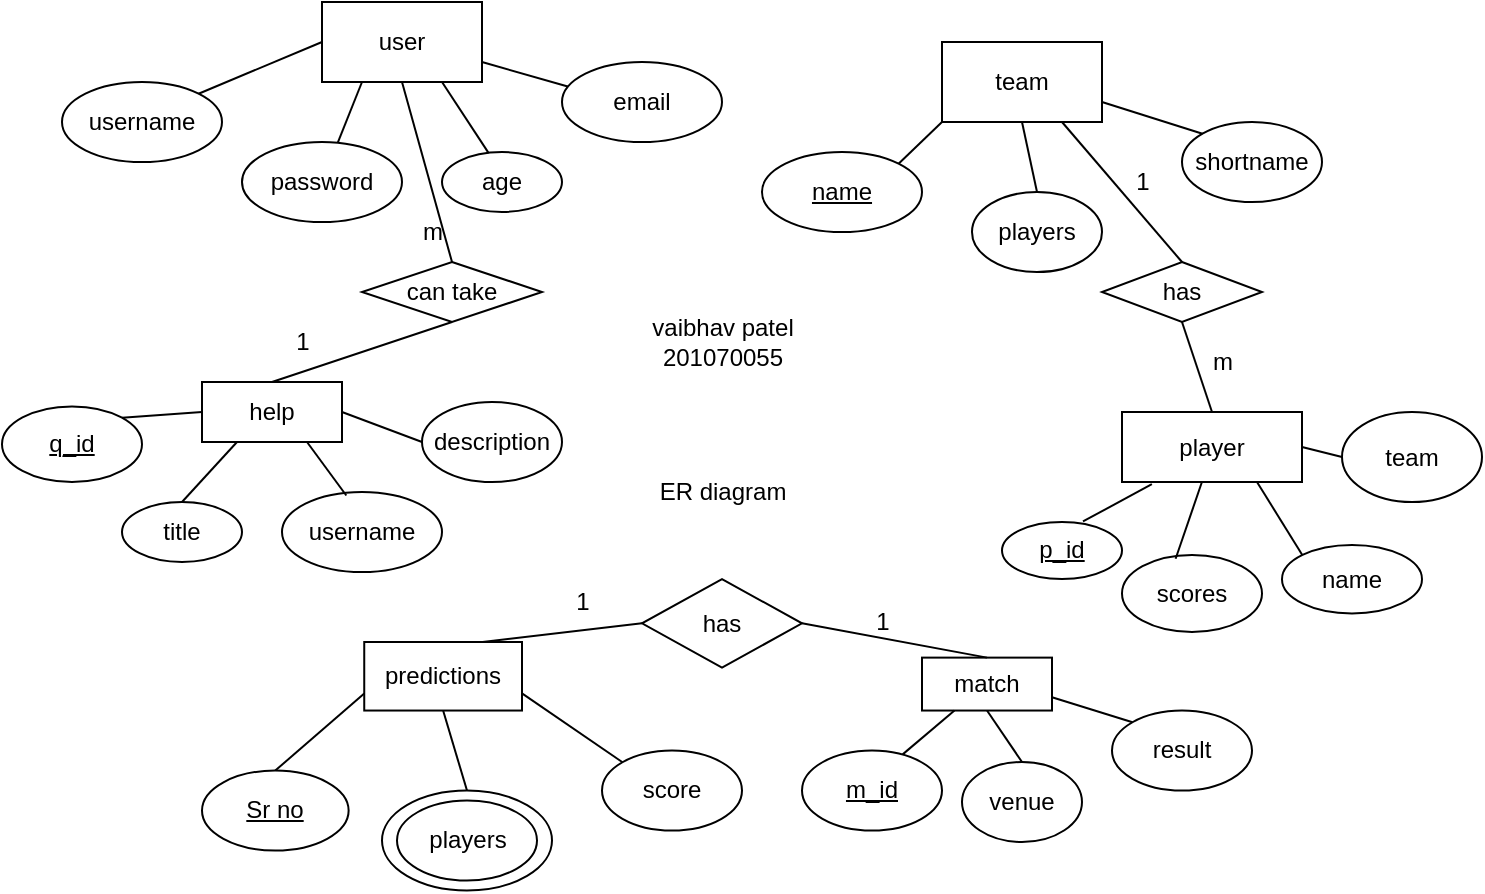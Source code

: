 <mxfile version="21.1.2" type="device">
  <diagram id="R2lEEEUBdFMjLlhIrx00" name="Page-1">
    <mxGraphModel dx="973" dy="469" grid="0" gridSize="10" guides="1" tooltips="1" connect="1" arrows="1" fold="1" page="1" pageScale="1" pageWidth="850" pageHeight="1100" math="0" shadow="0" extFonts="Permanent Marker^https://fonts.googleapis.com/css?family=Permanent+Marker">
      <root>
        <mxCell id="0" />
        <mxCell id="1" parent="0" />
        <mxCell id="-XtU3VHw3T-TJxtxuw-9-1" value="user" style="rounded=0;whiteSpace=wrap;html=1;" parent="1" vertex="1">
          <mxGeometry x="250" y="70" width="80" height="40" as="geometry" />
        </mxCell>
        <mxCell id="-XtU3VHw3T-TJxtxuw-9-2" value="team" style="rounded=0;whiteSpace=wrap;html=1;" parent="1" vertex="1">
          <mxGeometry x="560" y="90" width="80" height="40" as="geometry" />
        </mxCell>
        <mxCell id="-XtU3VHw3T-TJxtxuw-9-3" value="help" style="rounded=0;whiteSpace=wrap;html=1;" parent="1" vertex="1">
          <mxGeometry x="190" y="260" width="70" height="30" as="geometry" />
        </mxCell>
        <mxCell id="-XtU3VHw3T-TJxtxuw-9-4" value="player" style="rounded=0;whiteSpace=wrap;html=1;" parent="1" vertex="1">
          <mxGeometry x="650" y="275" width="90" height="35" as="geometry" />
        </mxCell>
        <mxCell id="-XtU3VHw3T-TJxtxuw-9-5" value="predictions" style="rounded=0;whiteSpace=wrap;html=1;rotation=0;" parent="1" vertex="1">
          <mxGeometry x="271.12" y="390" width="78.88" height="34.27" as="geometry" />
        </mxCell>
        <mxCell id="-XtU3VHw3T-TJxtxuw-9-6" value="&lt;u&gt;Sr no&lt;/u&gt;" style="ellipse;whiteSpace=wrap;html=1;" parent="1" vertex="1">
          <mxGeometry x="190" y="454.27" width="73.32" height="40" as="geometry" />
        </mxCell>
        <mxCell id="-XtU3VHw3T-TJxtxuw-9-7" value="score" style="ellipse;whiteSpace=wrap;html=1;" parent="1" vertex="1">
          <mxGeometry x="390" y="444.27" width="70" height="40" as="geometry" />
        </mxCell>
        <mxCell id="-XtU3VHw3T-TJxtxuw-9-8" value="" style="ellipse;whiteSpace=wrap;html=1;" parent="1" vertex="1">
          <mxGeometry x="280" y="464.27" width="85" height="50" as="geometry" />
        </mxCell>
        <mxCell id="-XtU3VHw3T-TJxtxuw-9-9" value="players" style="ellipse;whiteSpace=wrap;html=1;" parent="1" vertex="1">
          <mxGeometry x="287.5" y="469.27" width="70" height="40" as="geometry" />
        </mxCell>
        <mxCell id="-XtU3VHw3T-TJxtxuw-9-10" value="&lt;u&gt;p_id&lt;/u&gt;" style="ellipse;whiteSpace=wrap;html=1;" parent="1" vertex="1">
          <mxGeometry x="590" y="330" width="60" height="28.54" as="geometry" />
        </mxCell>
        <mxCell id="-XtU3VHw3T-TJxtxuw-9-11" value="scores" style="ellipse;whiteSpace=wrap;html=1;" parent="1" vertex="1">
          <mxGeometry x="650" y="346.46" width="70" height="38.54" as="geometry" />
        </mxCell>
        <mxCell id="-XtU3VHw3T-TJxtxuw-9-12" value="name" style="ellipse;whiteSpace=wrap;html=1;" parent="1" vertex="1">
          <mxGeometry x="730" y="341.46" width="70" height="34.27" as="geometry" />
        </mxCell>
        <mxCell id="-XtU3VHw3T-TJxtxuw-9-13" value="team" style="ellipse;whiteSpace=wrap;html=1;" parent="1" vertex="1">
          <mxGeometry x="760" y="275" width="70" height="45" as="geometry" />
        </mxCell>
        <mxCell id="-XtU3VHw3T-TJxtxuw-9-14" value="&lt;u&gt;q_id&lt;/u&gt;" style="ellipse;whiteSpace=wrap;html=1;" parent="1" vertex="1">
          <mxGeometry x="90" y="272.19" width="70" height="37.81" as="geometry" />
        </mxCell>
        <mxCell id="-XtU3VHw3T-TJxtxuw-9-15" value="title" style="ellipse;whiteSpace=wrap;html=1;" parent="1" vertex="1">
          <mxGeometry x="150" y="320" width="60" height="30" as="geometry" />
        </mxCell>
        <mxCell id="-XtU3VHw3T-TJxtxuw-9-16" value="username" style="ellipse;whiteSpace=wrap;html=1;" parent="1" vertex="1">
          <mxGeometry x="230" y="315" width="80" height="40" as="geometry" />
        </mxCell>
        <mxCell id="-XtU3VHw3T-TJxtxuw-9-17" value="description" style="ellipse;whiteSpace=wrap;html=1;" parent="1" vertex="1">
          <mxGeometry x="300" y="270" width="70" height="40" as="geometry" />
        </mxCell>
        <mxCell id="-XtU3VHw3T-TJxtxuw-9-18" value="username" style="ellipse;whiteSpace=wrap;html=1;" parent="1" vertex="1">
          <mxGeometry x="120" y="110" width="80" height="40" as="geometry" />
        </mxCell>
        <mxCell id="-XtU3VHw3T-TJxtxuw-9-19" value="password" style="ellipse;whiteSpace=wrap;html=1;" parent="1" vertex="1">
          <mxGeometry x="210" y="140" width="80" height="40" as="geometry" />
        </mxCell>
        <mxCell id="-XtU3VHw3T-TJxtxuw-9-20" value="age" style="ellipse;whiteSpace=wrap;html=1;" parent="1" vertex="1">
          <mxGeometry x="310" y="145" width="60" height="30" as="geometry" />
        </mxCell>
        <mxCell id="-XtU3VHw3T-TJxtxuw-9-21" value="email" style="ellipse;whiteSpace=wrap;html=1;" parent="1" vertex="1">
          <mxGeometry x="370" y="100" width="80" height="40" as="geometry" />
        </mxCell>
        <mxCell id="-XtU3VHw3T-TJxtxuw-9-22" value="&lt;u&gt;name&lt;/u&gt;" style="ellipse;whiteSpace=wrap;html=1;" parent="1" vertex="1">
          <mxGeometry x="470" y="145" width="80" height="40" as="geometry" />
        </mxCell>
        <mxCell id="-XtU3VHw3T-TJxtxuw-9-23" value="players" style="ellipse;whiteSpace=wrap;html=1;" parent="1" vertex="1">
          <mxGeometry x="575" y="165" width="65" height="40" as="geometry" />
        </mxCell>
        <mxCell id="-XtU3VHw3T-TJxtxuw-9-24" value="shortname" style="ellipse;whiteSpace=wrap;html=1;" parent="1" vertex="1">
          <mxGeometry x="680" y="130" width="70" height="40" as="geometry" />
        </mxCell>
        <mxCell id="-XtU3VHw3T-TJxtxuw-9-25" value="" style="endArrow=none;html=1;rounded=0;exitX=1;exitY=0;exitDx=0;exitDy=0;entryX=0;entryY=0.5;entryDx=0;entryDy=0;" parent="1" source="-XtU3VHw3T-TJxtxuw-9-18" target="-XtU3VHw3T-TJxtxuw-9-1" edge="1">
          <mxGeometry width="50" height="50" relative="1" as="geometry">
            <mxPoint x="400" y="240" as="sourcePoint" />
            <mxPoint x="450" y="190" as="targetPoint" />
          </mxGeometry>
        </mxCell>
        <mxCell id="-XtU3VHw3T-TJxtxuw-9-26" value="" style="endArrow=none;html=1;rounded=0;entryX=0.25;entryY=1;entryDx=0;entryDy=0;" parent="1" source="-XtU3VHw3T-TJxtxuw-9-19" target="-XtU3VHw3T-TJxtxuw-9-1" edge="1">
          <mxGeometry width="50" height="50" relative="1" as="geometry">
            <mxPoint x="400" y="240" as="sourcePoint" />
            <mxPoint x="450" y="190" as="targetPoint" />
          </mxGeometry>
        </mxCell>
        <mxCell id="-XtU3VHw3T-TJxtxuw-9-27" value="" style="endArrow=none;html=1;rounded=0;entryX=0.75;entryY=1;entryDx=0;entryDy=0;exitX=0.389;exitY=0.019;exitDx=0;exitDy=0;exitPerimeter=0;" parent="1" source="-XtU3VHw3T-TJxtxuw-9-20" target="-XtU3VHw3T-TJxtxuw-9-1" edge="1">
          <mxGeometry width="50" height="50" relative="1" as="geometry">
            <mxPoint x="400" y="240" as="sourcePoint" />
            <mxPoint x="450" y="190" as="targetPoint" />
          </mxGeometry>
        </mxCell>
        <mxCell id="-XtU3VHw3T-TJxtxuw-9-28" value="" style="endArrow=none;html=1;rounded=0;exitX=1;exitY=0.75;exitDx=0;exitDy=0;entryX=0.036;entryY=0.306;entryDx=0;entryDy=0;entryPerimeter=0;" parent="1" source="-XtU3VHw3T-TJxtxuw-9-1" target="-XtU3VHw3T-TJxtxuw-9-21" edge="1">
          <mxGeometry width="50" height="50" relative="1" as="geometry">
            <mxPoint x="400" y="240" as="sourcePoint" />
            <mxPoint x="450" y="190" as="targetPoint" />
          </mxGeometry>
        </mxCell>
        <mxCell id="-XtU3VHw3T-TJxtxuw-9-29" value="" style="endArrow=none;html=1;rounded=0;exitX=1;exitY=0.5;exitDx=0;exitDy=0;entryX=0;entryY=0.5;entryDx=0;entryDy=0;" parent="1" source="-XtU3VHw3T-TJxtxuw-9-3" target="-XtU3VHw3T-TJxtxuw-9-17" edge="1">
          <mxGeometry width="50" height="50" relative="1" as="geometry">
            <mxPoint x="400" y="240" as="sourcePoint" />
            <mxPoint x="450" y="190" as="targetPoint" />
          </mxGeometry>
        </mxCell>
        <mxCell id="-XtU3VHw3T-TJxtxuw-9-30" value="" style="endArrow=none;html=1;rounded=0;exitX=0.75;exitY=1;exitDx=0;exitDy=0;entryX=0.402;entryY=0.044;entryDx=0;entryDy=0;entryPerimeter=0;" parent="1" source="-XtU3VHw3T-TJxtxuw-9-3" target="-XtU3VHw3T-TJxtxuw-9-16" edge="1">
          <mxGeometry width="50" height="50" relative="1" as="geometry">
            <mxPoint x="400" y="240" as="sourcePoint" />
            <mxPoint x="260" y="310" as="targetPoint" />
          </mxGeometry>
        </mxCell>
        <mxCell id="-XtU3VHw3T-TJxtxuw-9-31" value="" style="endArrow=none;html=1;rounded=0;exitX=0.5;exitY=0;exitDx=0;exitDy=0;entryX=0.25;entryY=1;entryDx=0;entryDy=0;" parent="1" source="-XtU3VHw3T-TJxtxuw-9-15" target="-XtU3VHw3T-TJxtxuw-9-3" edge="1">
          <mxGeometry width="50" height="50" relative="1" as="geometry">
            <mxPoint x="400" y="240" as="sourcePoint" />
            <mxPoint x="450" y="190" as="targetPoint" />
          </mxGeometry>
        </mxCell>
        <mxCell id="-XtU3VHw3T-TJxtxuw-9-32" value="" style="endArrow=none;html=1;rounded=0;exitX=1;exitY=0;exitDx=0;exitDy=0;entryX=0;entryY=0.5;entryDx=0;entryDy=0;" parent="1" source="-XtU3VHw3T-TJxtxuw-9-14" target="-XtU3VHw3T-TJxtxuw-9-3" edge="1">
          <mxGeometry width="50" height="50" relative="1" as="geometry">
            <mxPoint x="400" y="240" as="sourcePoint" />
            <mxPoint x="450" y="190" as="targetPoint" />
          </mxGeometry>
        </mxCell>
        <mxCell id="-XtU3VHw3T-TJxtxuw-9-33" value="" style="endArrow=none;html=1;rounded=0;exitX=0.5;exitY=0;exitDx=0;exitDy=0;entryX=0;entryY=0.75;entryDx=0;entryDy=0;" parent="1" source="-XtU3VHw3T-TJxtxuw-9-6" target="-XtU3VHw3T-TJxtxuw-9-5" edge="1">
          <mxGeometry width="50" height="50" relative="1" as="geometry">
            <mxPoint x="270" y="404.27" as="sourcePoint" />
            <mxPoint x="320" y="354.27" as="targetPoint" />
          </mxGeometry>
        </mxCell>
        <mxCell id="-XtU3VHw3T-TJxtxuw-9-34" value="" style="endArrow=none;html=1;rounded=0;exitX=0.5;exitY=0;exitDx=0;exitDy=0;entryX=0.5;entryY=1;entryDx=0;entryDy=0;" parent="1" source="-XtU3VHw3T-TJxtxuw-9-8" target="-XtU3VHw3T-TJxtxuw-9-5" edge="1">
          <mxGeometry width="50" height="50" relative="1" as="geometry">
            <mxPoint x="270" y="404.27" as="sourcePoint" />
            <mxPoint x="320" y="354.27" as="targetPoint" />
          </mxGeometry>
        </mxCell>
        <mxCell id="-XtU3VHw3T-TJxtxuw-9-36" value="" style="endArrow=none;html=1;rounded=0;exitX=0;exitY=0;exitDx=0;exitDy=0;entryX=1;entryY=0.75;entryDx=0;entryDy=0;" parent="1" source="-XtU3VHw3T-TJxtxuw-9-7" target="-XtU3VHw3T-TJxtxuw-9-5" edge="1">
          <mxGeometry width="50" height="50" relative="1" as="geometry">
            <mxPoint x="270" y="404.27" as="sourcePoint" />
            <mxPoint x="320" y="354.27" as="targetPoint" />
          </mxGeometry>
        </mxCell>
        <mxCell id="-XtU3VHw3T-TJxtxuw-9-37" value="" style="endArrow=none;html=1;rounded=0;exitX=0.166;exitY=1.031;exitDx=0;exitDy=0;exitPerimeter=0;entryX=0.675;entryY=-0.009;entryDx=0;entryDy=0;entryPerimeter=0;" parent="1" source="-XtU3VHw3T-TJxtxuw-9-4" target="-XtU3VHw3T-TJxtxuw-9-10" edge="1">
          <mxGeometry width="50" height="50" relative="1" as="geometry">
            <mxPoint x="400" y="370" as="sourcePoint" />
            <mxPoint x="450" y="320" as="targetPoint" />
          </mxGeometry>
        </mxCell>
        <mxCell id="-XtU3VHw3T-TJxtxuw-9-38" value="" style="endArrow=none;html=1;rounded=0;entryX=0.444;entryY=1;entryDx=0;entryDy=0;entryPerimeter=0;exitX=0.383;exitY=0.05;exitDx=0;exitDy=0;exitPerimeter=0;" parent="1" source="-XtU3VHw3T-TJxtxuw-9-11" target="-XtU3VHw3T-TJxtxuw-9-4" edge="1">
          <mxGeometry width="50" height="50" relative="1" as="geometry">
            <mxPoint x="680" y="340" as="sourcePoint" />
            <mxPoint x="450" y="320" as="targetPoint" />
          </mxGeometry>
        </mxCell>
        <mxCell id="-XtU3VHw3T-TJxtxuw-9-39" value="" style="endArrow=none;html=1;rounded=0;entryX=0.75;entryY=1;entryDx=0;entryDy=0;exitX=0;exitY=0;exitDx=0;exitDy=0;" parent="1" source="-XtU3VHw3T-TJxtxuw-9-12" target="-XtU3VHw3T-TJxtxuw-9-4" edge="1">
          <mxGeometry width="50" height="50" relative="1" as="geometry">
            <mxPoint x="400" y="370" as="sourcePoint" />
            <mxPoint x="450" y="320" as="targetPoint" />
          </mxGeometry>
        </mxCell>
        <mxCell id="-XtU3VHw3T-TJxtxuw-9-40" value="" style="endArrow=none;html=1;rounded=0;exitX=1;exitY=0.5;exitDx=0;exitDy=0;entryX=0;entryY=0.5;entryDx=0;entryDy=0;" parent="1" source="-XtU3VHw3T-TJxtxuw-9-4" target="-XtU3VHw3T-TJxtxuw-9-13" edge="1">
          <mxGeometry width="50" height="50" relative="1" as="geometry">
            <mxPoint x="400" y="370" as="sourcePoint" />
            <mxPoint x="450" y="320" as="targetPoint" />
          </mxGeometry>
        </mxCell>
        <mxCell id="-XtU3VHw3T-TJxtxuw-9-41" value="" style="endArrow=none;html=1;rounded=0;exitX=1;exitY=0;exitDx=0;exitDy=0;entryX=0;entryY=1;entryDx=0;entryDy=0;" parent="1" source="-XtU3VHw3T-TJxtxuw-9-22" target="-XtU3VHw3T-TJxtxuw-9-2" edge="1">
          <mxGeometry width="50" height="50" relative="1" as="geometry">
            <mxPoint x="400" y="240" as="sourcePoint" />
            <mxPoint x="450" y="190" as="targetPoint" />
          </mxGeometry>
        </mxCell>
        <mxCell id="-XtU3VHw3T-TJxtxuw-9-42" value="" style="endArrow=none;html=1;rounded=0;exitX=0.5;exitY=0;exitDx=0;exitDy=0;entryX=0.5;entryY=1;entryDx=0;entryDy=0;" parent="1" source="-XtU3VHw3T-TJxtxuw-9-23" target="-XtU3VHw3T-TJxtxuw-9-2" edge="1">
          <mxGeometry width="50" height="50" relative="1" as="geometry">
            <mxPoint x="400" y="240" as="sourcePoint" />
            <mxPoint x="450" y="190" as="targetPoint" />
          </mxGeometry>
        </mxCell>
        <mxCell id="-XtU3VHw3T-TJxtxuw-9-43" value="" style="endArrow=none;html=1;rounded=0;exitX=0;exitY=0;exitDx=0;exitDy=0;entryX=1;entryY=0.75;entryDx=0;entryDy=0;" parent="1" source="-XtU3VHw3T-TJxtxuw-9-24" target="-XtU3VHw3T-TJxtxuw-9-2" edge="1">
          <mxGeometry width="50" height="50" relative="1" as="geometry">
            <mxPoint x="400" y="240" as="sourcePoint" />
            <mxPoint x="450" y="190" as="targetPoint" />
          </mxGeometry>
        </mxCell>
        <mxCell id="-XtU3VHw3T-TJxtxuw-9-44" value="can take" style="rhombus;whiteSpace=wrap;html=1;" parent="1" vertex="1">
          <mxGeometry x="270" y="200" width="90" height="30" as="geometry" />
        </mxCell>
        <mxCell id="-XtU3VHw3T-TJxtxuw-9-45" value="" style="endArrow=none;html=1;rounded=0;exitX=0.5;exitY=1;exitDx=0;exitDy=0;entryX=0.5;entryY=0;entryDx=0;entryDy=0;" parent="1" source="-XtU3VHw3T-TJxtxuw-9-1" target="-XtU3VHw3T-TJxtxuw-9-44" edge="1">
          <mxGeometry width="50" height="50" relative="1" as="geometry">
            <mxPoint x="400" y="240" as="sourcePoint" />
            <mxPoint x="450" y="190" as="targetPoint" />
          </mxGeometry>
        </mxCell>
        <mxCell id="-XtU3VHw3T-TJxtxuw-9-46" value="" style="endArrow=none;html=1;rounded=0;exitX=0.5;exitY=0;exitDx=0;exitDy=0;entryX=0.5;entryY=1;entryDx=0;entryDy=0;" parent="1" source="-XtU3VHw3T-TJxtxuw-9-3" target="-XtU3VHw3T-TJxtxuw-9-44" edge="1">
          <mxGeometry width="50" height="50" relative="1" as="geometry">
            <mxPoint x="400" y="240" as="sourcePoint" />
            <mxPoint x="450" y="190" as="targetPoint" />
          </mxGeometry>
        </mxCell>
        <mxCell id="-XtU3VHw3T-TJxtxuw-9-47" value="1" style="text;html=1;align=center;verticalAlign=middle;resizable=0;points=[];autosize=1;strokeColor=none;fillColor=none;" parent="1" vertex="1">
          <mxGeometry x="225" y="225" width="30" height="30" as="geometry" />
        </mxCell>
        <mxCell id="-XtU3VHw3T-TJxtxuw-9-48" value="m" style="text;html=1;align=center;verticalAlign=middle;resizable=0;points=[];autosize=1;strokeColor=none;fillColor=none;" parent="1" vertex="1">
          <mxGeometry x="290" y="170" width="30" height="30" as="geometry" />
        </mxCell>
        <mxCell id="-XtU3VHw3T-TJxtxuw-9-49" value="" style="endArrow=none;html=1;rounded=0;entryX=0.75;entryY=1;entryDx=0;entryDy=0;" parent="1" target="-XtU3VHw3T-TJxtxuw-9-2" edge="1">
          <mxGeometry width="50" height="50" relative="1" as="geometry">
            <mxPoint x="680" y="200" as="sourcePoint" />
            <mxPoint x="450" y="190" as="targetPoint" />
          </mxGeometry>
        </mxCell>
        <mxCell id="-XtU3VHw3T-TJxtxuw-9-50" value="has" style="rhombus;whiteSpace=wrap;html=1;" parent="1" vertex="1">
          <mxGeometry x="640" y="200" width="80" height="30" as="geometry" />
        </mxCell>
        <mxCell id="-XtU3VHw3T-TJxtxuw-9-51" value="" style="endArrow=none;html=1;rounded=0;exitX=0.5;exitY=1;exitDx=0;exitDy=0;entryX=0.5;entryY=0;entryDx=0;entryDy=0;" parent="1" source="-XtU3VHw3T-TJxtxuw-9-50" target="-XtU3VHw3T-TJxtxuw-9-4" edge="1">
          <mxGeometry width="50" height="50" relative="1" as="geometry">
            <mxPoint x="400" y="240" as="sourcePoint" />
            <mxPoint x="450" y="190" as="targetPoint" />
          </mxGeometry>
        </mxCell>
        <mxCell id="-XtU3VHw3T-TJxtxuw-9-52" value="match" style="rounded=0;whiteSpace=wrap;html=1;" parent="1" vertex="1">
          <mxGeometry x="550" y="397.81" width="65" height="26.46" as="geometry" />
        </mxCell>
        <mxCell id="-XtU3VHw3T-TJxtxuw-9-53" value="&lt;u&gt;m_id&lt;/u&gt;" style="ellipse;whiteSpace=wrap;html=1;" parent="1" vertex="1">
          <mxGeometry x="490" y="444.27" width="70" height="40" as="geometry" />
        </mxCell>
        <mxCell id="-XtU3VHw3T-TJxtxuw-9-54" value="venue" style="ellipse;whiteSpace=wrap;html=1;" parent="1" vertex="1">
          <mxGeometry x="570" y="450" width="60" height="40" as="geometry" />
        </mxCell>
        <mxCell id="-XtU3VHw3T-TJxtxuw-9-55" value="result" style="ellipse;whiteSpace=wrap;html=1;" parent="1" vertex="1">
          <mxGeometry x="645" y="424.27" width="70" height="40" as="geometry" />
        </mxCell>
        <mxCell id="-XtU3VHw3T-TJxtxuw-9-56" value="" style="endArrow=none;html=1;rounded=0;exitX=0.719;exitY=0.048;exitDx=0;exitDy=0;exitPerimeter=0;entryX=0.25;entryY=1;entryDx=0;entryDy=0;" parent="1" source="-XtU3VHw3T-TJxtxuw-9-53" target="-XtU3VHw3T-TJxtxuw-9-52" edge="1">
          <mxGeometry width="50" height="50" relative="1" as="geometry">
            <mxPoint x="380" y="280" as="sourcePoint" />
            <mxPoint x="430" y="230" as="targetPoint" />
          </mxGeometry>
        </mxCell>
        <mxCell id="-XtU3VHw3T-TJxtxuw-9-57" value="" style="endArrow=none;html=1;rounded=0;exitX=0.5;exitY=0;exitDx=0;exitDy=0;entryX=0.5;entryY=1;entryDx=0;entryDy=0;" parent="1" source="-XtU3VHw3T-TJxtxuw-9-54" target="-XtU3VHw3T-TJxtxuw-9-52" edge="1">
          <mxGeometry width="50" height="50" relative="1" as="geometry">
            <mxPoint x="380" y="280" as="sourcePoint" />
            <mxPoint x="430" y="230" as="targetPoint" />
          </mxGeometry>
        </mxCell>
        <mxCell id="-XtU3VHw3T-TJxtxuw-9-60" value="" style="endArrow=none;html=1;rounded=0;exitX=0;exitY=0;exitDx=0;exitDy=0;entryX=1;entryY=0.75;entryDx=0;entryDy=0;" parent="1" source="-XtU3VHw3T-TJxtxuw-9-55" target="-XtU3VHw3T-TJxtxuw-9-52" edge="1">
          <mxGeometry width="50" height="50" relative="1" as="geometry">
            <mxPoint x="390" y="290" as="sourcePoint" />
            <mxPoint x="430" y="230" as="targetPoint" />
          </mxGeometry>
        </mxCell>
        <mxCell id="-XtU3VHw3T-TJxtxuw-9-61" value="has" style="rhombus;whiteSpace=wrap;html=1;" parent="1" vertex="1">
          <mxGeometry x="410" y="358.54" width="80" height="44.27" as="geometry" />
        </mxCell>
        <mxCell id="-XtU3VHw3T-TJxtxuw-9-62" value="" style="endArrow=none;html=1;rounded=0;exitX=0.75;exitY=0;exitDx=0;exitDy=0;entryX=0;entryY=0.5;entryDx=0;entryDy=0;" parent="1" source="-XtU3VHw3T-TJxtxuw-9-5" target="-XtU3VHw3T-TJxtxuw-9-61" edge="1">
          <mxGeometry width="50" height="50" relative="1" as="geometry">
            <mxPoint x="380" y="280" as="sourcePoint" />
            <mxPoint x="430" y="230" as="targetPoint" />
          </mxGeometry>
        </mxCell>
        <mxCell id="-XtU3VHw3T-TJxtxuw-9-63" value="" style="endArrow=none;html=1;rounded=0;entryX=0.5;entryY=0;entryDx=0;entryDy=0;exitX=1;exitY=0.5;exitDx=0;exitDy=0;exitPerimeter=0;" parent="1" source="-XtU3VHw3T-TJxtxuw-9-61" target="-XtU3VHw3T-TJxtxuw-9-52" edge="1">
          <mxGeometry width="50" height="50" relative="1" as="geometry">
            <mxPoint x="380" y="280" as="sourcePoint" />
            <mxPoint x="430" y="230" as="targetPoint" />
          </mxGeometry>
        </mxCell>
        <mxCell id="-XtU3VHw3T-TJxtxuw-9-64" value="1" style="text;html=1;align=center;verticalAlign=middle;resizable=0;points=[];autosize=1;strokeColor=none;fillColor=none;" parent="1" vertex="1">
          <mxGeometry x="515" y="365" width="30" height="30" as="geometry" />
        </mxCell>
        <mxCell id="-XtU3VHw3T-TJxtxuw-9-65" value="1" style="text;html=1;align=center;verticalAlign=middle;resizable=0;points=[];autosize=1;strokeColor=none;fillColor=none;" parent="1" vertex="1">
          <mxGeometry x="365" y="355" width="30" height="30" as="geometry" />
        </mxCell>
        <mxCell id="-XtU3VHw3T-TJxtxuw-9-66" value="1" style="text;html=1;align=center;verticalAlign=middle;resizable=0;points=[];autosize=1;strokeColor=none;fillColor=none;" parent="1" vertex="1">
          <mxGeometry x="645" y="145" width="30" height="30" as="geometry" />
        </mxCell>
        <mxCell id="-XtU3VHw3T-TJxtxuw-9-67" value="m" style="text;html=1;align=center;verticalAlign=middle;resizable=0;points=[];autosize=1;strokeColor=none;fillColor=none;" parent="1" vertex="1">
          <mxGeometry x="685" y="235" width="30" height="30" as="geometry" />
        </mxCell>
        <mxCell id="dr0TC0QR3y4Dqa7wbKTd-1" value="vaibhav patel&lt;br&gt;201070055" style="text;html=1;align=center;verticalAlign=middle;resizable=0;points=[];autosize=1;strokeColor=none;fillColor=none;" vertex="1" parent="1">
          <mxGeometry x="405" y="220" width="90" height="40" as="geometry" />
        </mxCell>
        <mxCell id="dr0TC0QR3y4Dqa7wbKTd-2" value="ER diagram" style="text;html=1;align=center;verticalAlign=middle;resizable=0;points=[];autosize=1;strokeColor=none;fillColor=none;" vertex="1" parent="1">
          <mxGeometry x="405" y="300" width="90" height="30" as="geometry" />
        </mxCell>
      </root>
    </mxGraphModel>
  </diagram>
</mxfile>
